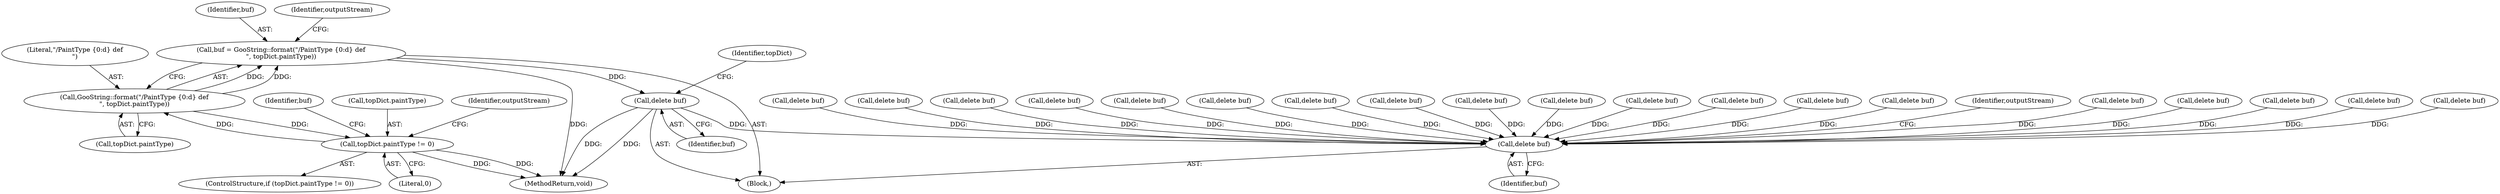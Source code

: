 digraph "0_poppler_da63c35549e8852a410946ab016a3f25ac701bdf@pointer" {
"1000466" [label="(Call,buf = GooString::format(\"/PaintType {0:d} def\n\", topDict.paintType))"];
"1000468" [label="(Call,GooString::format(\"/PaintType {0:d} def\n\", topDict.paintType))"];
"1000480" [label="(Call,topDict.paintType != 0)"];
"1000477" [label="(Call,delete buf)"];
"1000355" [label="(Call,delete buf)"];
"1000469" [label="(Literal,\"/PaintType {0:d} def\n\")"];
"1000470" [label="(Call,topDict.paintType)"];
"1000762" [label="(Call,delete buf)"];
"1000842" [label="(Call,delete buf)"];
"1000487" [label="(Identifier,buf)"];
"1000658" [label="(Call,delete buf)"];
"1000912" [label="(Call,delete buf)"];
"1000356" [label="(Identifier,buf)"];
"1000355" [label="(Call,delete buf)"];
"1000295" [label="(Block,)"];
"1000467" [label="(Identifier,buf)"];
"1001135" [label="(Call,delete buf)"];
"1000529" [label="(Call,delete buf)"];
"1000497" [label="(Call,delete buf)"];
"1001111" [label="(Call,delete buf)"];
"1000814" [label="(Call,delete buf)"];
"1000480" [label="(Call,topDict.paintType != 0)"];
"1001087" [label="(Call,delete buf)"];
"1000890" [label="(Call,delete buf)"];
"1000478" [label="(Identifier,buf)"];
"1000934" [label="(Call,delete buf)"];
"1000477" [label="(Call,delete buf)"];
"1000481" [label="(Call,topDict.paintType)"];
"1000474" [label="(Identifier,outputStream)"];
"1000866" [label="(Call,delete buf)"];
"1000710" [label="(Call,delete buf)"];
"1000358" [label="(Identifier,outputStream)"];
"1000468" [label="(Call,GooString::format(\"/PaintType {0:d} def\n\", topDict.paintType))"];
"1000500" [label="(Identifier,outputStream)"];
"1000466" [label="(Call,buf = GooString::format(\"/PaintType {0:d} def\n\", topDict.paintType))"];
"1000982" [label="(Call,delete buf)"];
"1001258" [label="(Call,delete buf)"];
"1000545" [label="(Call,delete buf)"];
"1001034" [label="(Call,delete buf)"];
"1000482" [label="(Identifier,topDict)"];
"1000479" [label="(ControlStructure,if (topDict.paintType != 0))"];
"1000484" [label="(Literal,0)"];
"1001475" [label="(MethodReturn,void)"];
"1001063" [label="(Call,delete buf)"];
"1000466" -> "1000295"  [label="AST: "];
"1000466" -> "1000468"  [label="CFG: "];
"1000467" -> "1000466"  [label="AST: "];
"1000468" -> "1000466"  [label="AST: "];
"1000474" -> "1000466"  [label="CFG: "];
"1000466" -> "1001475"  [label="DDG: "];
"1000468" -> "1000466"  [label="DDG: "];
"1000468" -> "1000466"  [label="DDG: "];
"1000466" -> "1000477"  [label="DDG: "];
"1000468" -> "1000470"  [label="CFG: "];
"1000469" -> "1000468"  [label="AST: "];
"1000470" -> "1000468"  [label="AST: "];
"1000480" -> "1000468"  [label="DDG: "];
"1000468" -> "1000480"  [label="DDG: "];
"1000480" -> "1000479"  [label="AST: "];
"1000480" -> "1000484"  [label="CFG: "];
"1000481" -> "1000480"  [label="AST: "];
"1000484" -> "1000480"  [label="AST: "];
"1000487" -> "1000480"  [label="CFG: "];
"1000500" -> "1000480"  [label="CFG: "];
"1000480" -> "1001475"  [label="DDG: "];
"1000480" -> "1001475"  [label="DDG: "];
"1000477" -> "1000295"  [label="AST: "];
"1000477" -> "1000478"  [label="CFG: "];
"1000478" -> "1000477"  [label="AST: "];
"1000482" -> "1000477"  [label="CFG: "];
"1000477" -> "1001475"  [label="DDG: "];
"1000477" -> "1001475"  [label="DDG: "];
"1000477" -> "1000355"  [label="DDG: "];
"1000355" -> "1000295"  [label="AST: "];
"1000355" -> "1000356"  [label="CFG: "];
"1000356" -> "1000355"  [label="AST: "];
"1000358" -> "1000355"  [label="CFG: "];
"1000934" -> "1000355"  [label="DDG: "];
"1000497" -> "1000355"  [label="DDG: "];
"1001087" -> "1000355"  [label="DDG: "];
"1000545" -> "1000355"  [label="DDG: "];
"1001034" -> "1000355"  [label="DDG: "];
"1001063" -> "1000355"  [label="DDG: "];
"1001135" -> "1000355"  [label="DDG: "];
"1000658" -> "1000355"  [label="DDG: "];
"1001258" -> "1000355"  [label="DDG: "];
"1000912" -> "1000355"  [label="DDG: "];
"1001111" -> "1000355"  [label="DDG: "];
"1000890" -> "1000355"  [label="DDG: "];
"1000866" -> "1000355"  [label="DDG: "];
"1000710" -> "1000355"  [label="DDG: "];
"1000842" -> "1000355"  [label="DDG: "];
"1000529" -> "1000355"  [label="DDG: "];
"1000814" -> "1000355"  [label="DDG: "];
"1000762" -> "1000355"  [label="DDG: "];
"1000982" -> "1000355"  [label="DDG: "];
}
